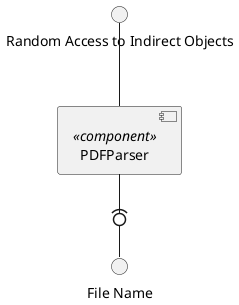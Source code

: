 @startuml parser
interface "Random Access to Indirect Objects" as RandomAccess
interface "File Name" as FileName
component parse<<component>> [
	PDFParser
]
RandomAccess -- [parse]
[parse] -(0- FileName
@enduml
